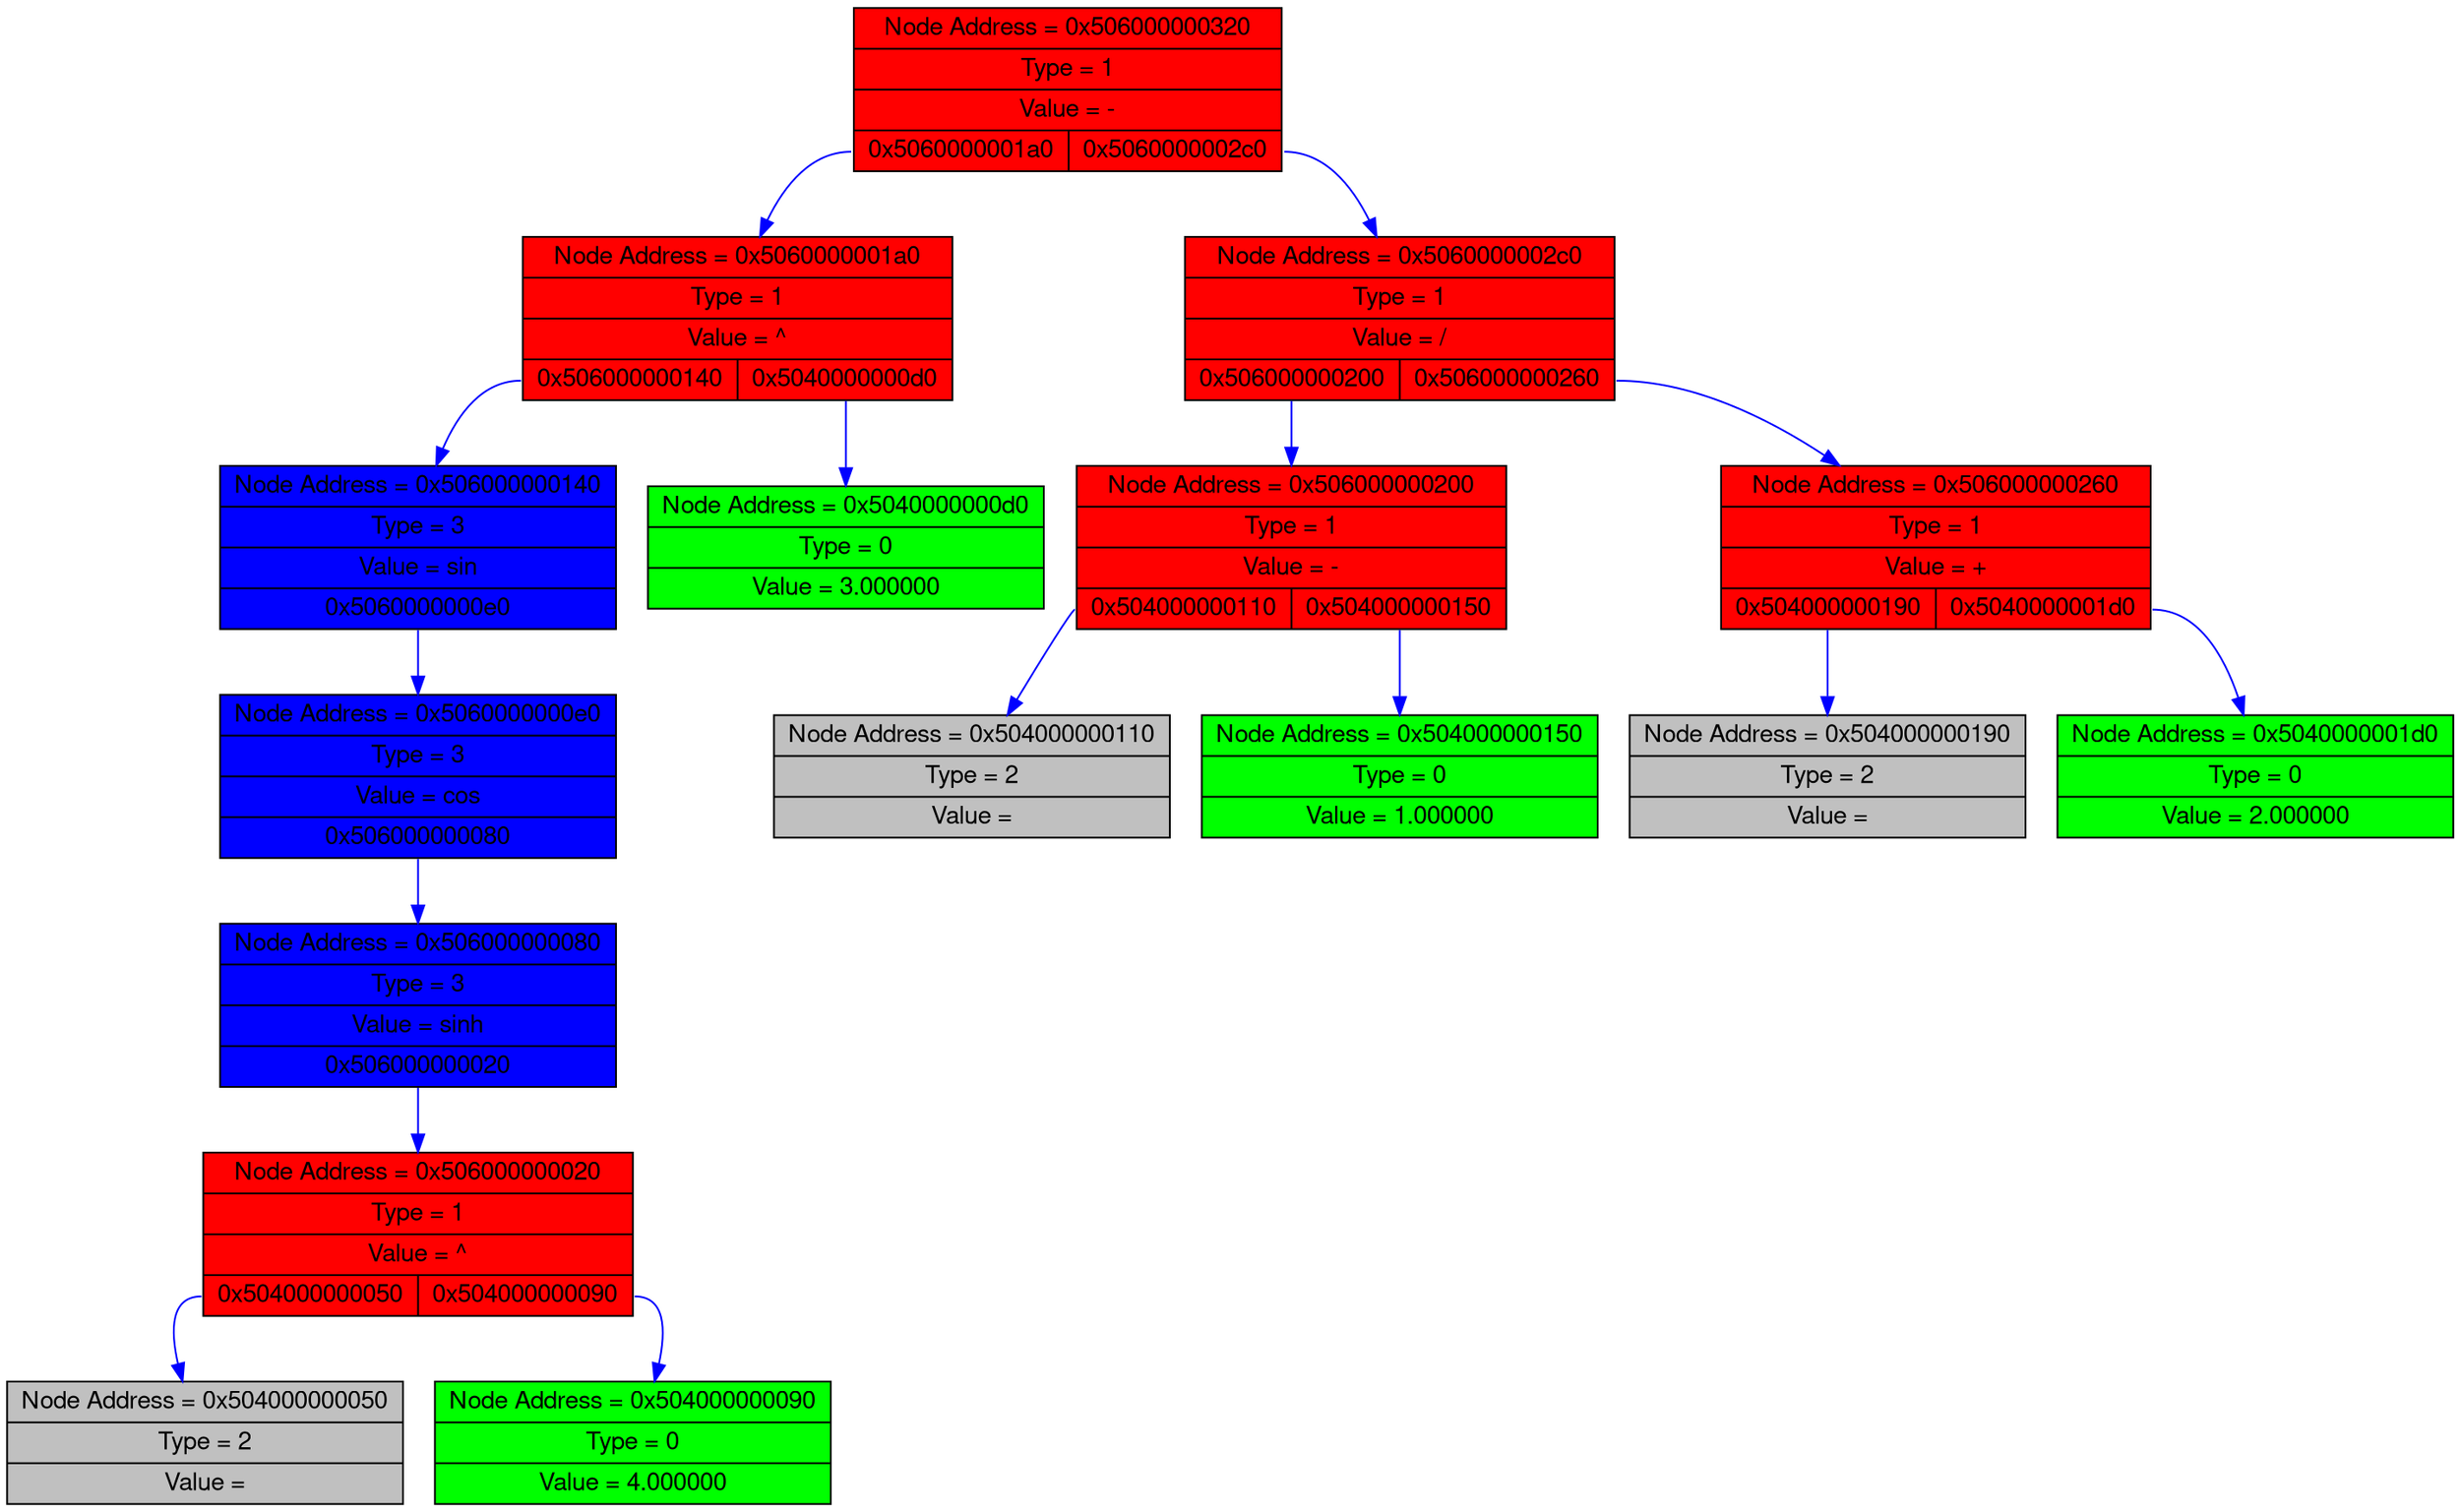 digraph g {
fontname="Helvetica,Arial,sans-serif"node [fontname="Helvetica,Arial,sans-serif", color = "green"]
graph [
rankdir = "TB"
];
node [
fontisze = "16"
shape = "ellipse"
style = filled
];

"node0" [
rank = 0
"label" = "{<adr> Node Address =  0x506000000320| <type> Type = 1|<value> Value = -|{<d0>0x5060000001a0|<d1>0x5060000002c0}}"
color="black"
fillcolor="red"
shape = "record"];node0: <d0> -> node1[color = "blue"];

"node1" [
rank = 1
"label" = "{<adr> Node Address =  0x5060000001a0| <type> Type = 1|<value> Value = ^|{<d0>0x506000000140|<d1>0x5040000000d0}}"
color="black"
fillcolor="red"
shape = "record"];node1: <d0> -> node2[color = "blue"];

"node2" [
rank = 2
"label" = "{<adr> Node Address =  0x506000000140| <type> Type = 3|<value> Value = sin|{<d0>0x5060000000e0}}"
color="black"
fillcolor="blue"
shape = "record"];node2: <d0> -> node3[color = "blue"];

"node3" [
rank = 3
"label" = "{<adr> Node Address =  0x5060000000e0| <type> Type = 3|<value> Value = cos|{<d0>0x506000000080}}"
color="black"
fillcolor="blue"
shape = "record"];node3: <d0> -> node4[color = "blue"];

"node4" [
rank = 4
"label" = "{<adr> Node Address =  0x506000000080| <type> Type = 3|<value> Value = sinh|{<d0>0x506000000020}}"
color="black"
fillcolor="blue"
shape = "record"];node4: <d0> -> node5[color = "blue"];

"node5" [
rank = 5
"label" = "{<adr> Node Address =  0x506000000020| <type> Type = 1|<value> Value = ^|{<d0>0x504000000050|<d1>0x504000000090}}"
color="black"
fillcolor="red"
shape = "record"];node5: <d0> -> node6[color = "blue"];

"node6" [
rank = 6
"label" = "{<adr> Node Address =  0x504000000050| <type> Type = 2|<value> Value = }"
color="black"
fillcolor="grey"
shape = "record"];node5: <d1> -> node7[color = "blue"];

"node7" [
rank = 7
"label" = "{<adr> Node Address =  0x504000000090| <type> Type = 0|<value> Value = 4.000000}"
color="black"
fillcolor="green"
shape = "record"];node1: <d1> -> node8[color = "blue"];

"node8" [
rank = 3
"label" = "{<adr> Node Address =  0x5040000000d0| <type> Type = 0|<value> Value = 3.000000}"
color="black"
fillcolor="green"
shape = "record"];node0: <d1> -> node9[color = "blue"];

"node9" [
rank = 2
"label" = "{<adr> Node Address =  0x5060000002c0| <type> Type = 1|<value> Value = /|{<d0>0x506000000200|<d1>0x506000000260}}"
color="black"
fillcolor="red"
shape = "record"];node9: <d0> -> node10[color = "blue"];

"node10" [
rank = 3
"label" = "{<adr> Node Address =  0x506000000200| <type> Type = 1|<value> Value = -|{<d0>0x504000000110|<d1>0x504000000150}}"
color="black"
fillcolor="red"
shape = "record"];node10: <d0> -> node11[color = "blue"];

"node11" [
rank = 4
"label" = "{<adr> Node Address =  0x504000000110| <type> Type = 2|<value> Value = }"
color="black"
fillcolor="grey"
shape = "record"];node10: <d1> -> node12[color = "blue"];

"node12" [
rank = 5
"label" = "{<adr> Node Address =  0x504000000150| <type> Type = 0|<value> Value = 1.000000}"
color="black"
fillcolor="green"
shape = "record"];node9: <d1> -> node13[color = "blue"];

"node13" [
rank = 4
"label" = "{<adr> Node Address =  0x506000000260| <type> Type = 1|<value> Value = +|{<d0>0x504000000190|<d1>0x5040000001d0}}"
color="black"
fillcolor="red"
shape = "record"];node13: <d0> -> node14[color = "blue"];

"node14" [
rank = 5
"label" = "{<adr> Node Address =  0x504000000190| <type> Type = 2|<value> Value = }"
color="black"
fillcolor="grey"
shape = "record"];node13: <d1> -> node15[color = "blue"];

"node15" [
rank = 6
"label" = "{<adr> Node Address =  0x5040000001d0| <type> Type = 0|<value> Value = 2.000000}"
color="black"
fillcolor="green"
shape = "record"];}